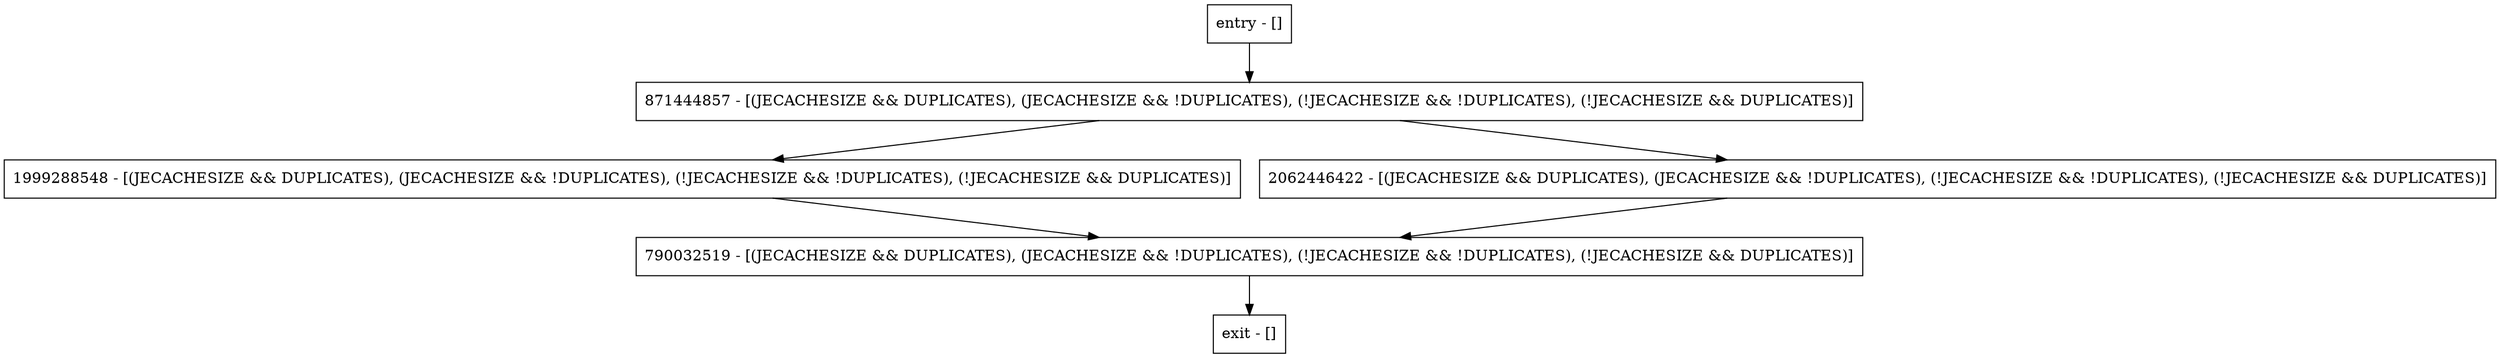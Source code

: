 digraph setAbortExpiration {
node [shape=record];
entry [label="entry - []"];
exit [label="exit - []"];
871444857 [label="871444857 - [(JECACHESIZE && DUPLICATES), (JECACHESIZE && !DUPLICATES), (!JECACHESIZE && !DUPLICATES), (!JECACHESIZE && DUPLICATES)]"];
1999288548 [label="1999288548 - [(JECACHESIZE && DUPLICATES), (JECACHESIZE && !DUPLICATES), (!JECACHESIZE && !DUPLICATES), (!JECACHESIZE && DUPLICATES)]"];
790032519 [label="790032519 - [(JECACHESIZE && DUPLICATES), (JECACHESIZE && !DUPLICATES), (!JECACHESIZE && !DUPLICATES), (!JECACHESIZE && DUPLICATES)]"];
2062446422 [label="2062446422 - [(JECACHESIZE && DUPLICATES), (JECACHESIZE && !DUPLICATES), (!JECACHESIZE && !DUPLICATES), (!JECACHESIZE && DUPLICATES)]"];
entry;
exit;
entry -> 871444857;
871444857 -> 1999288548;
871444857 -> 2062446422;
1999288548 -> 790032519;
790032519 -> exit;
2062446422 -> 790032519;
}
